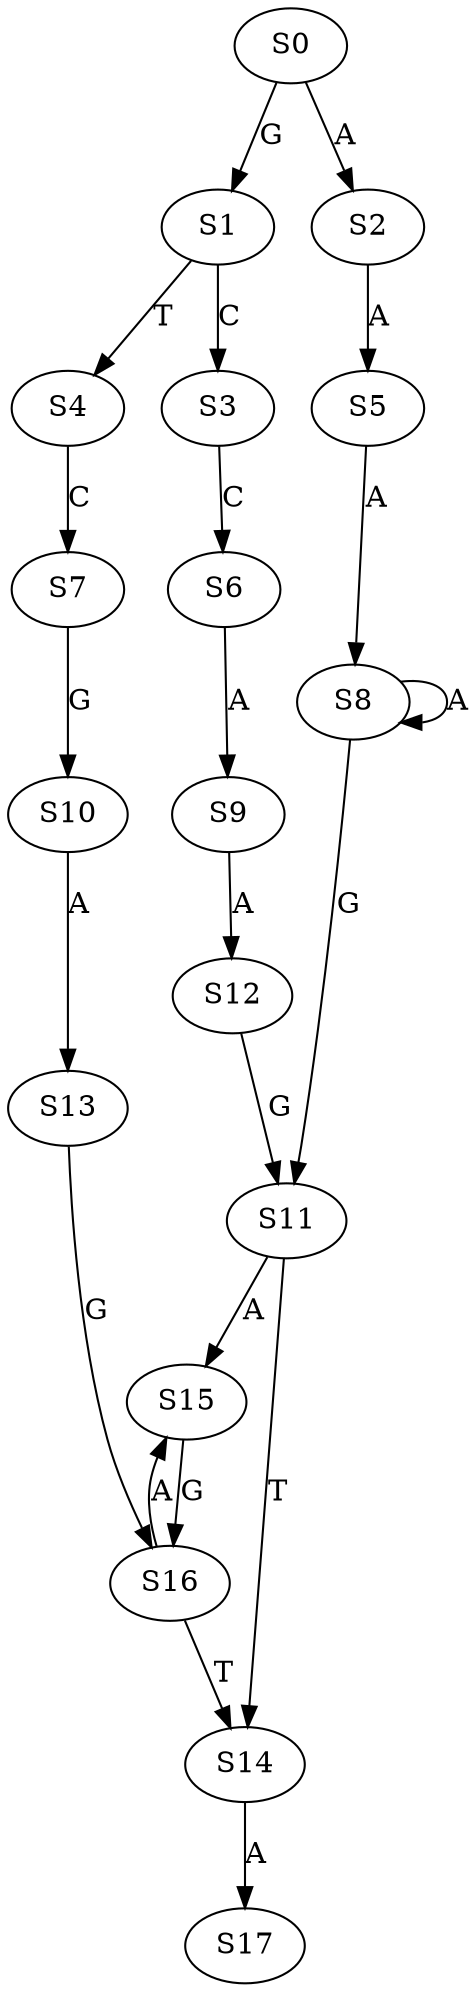 strict digraph  {
	S0 -> S1 [ label = G ];
	S0 -> S2 [ label = A ];
	S1 -> S3 [ label = C ];
	S1 -> S4 [ label = T ];
	S2 -> S5 [ label = A ];
	S3 -> S6 [ label = C ];
	S4 -> S7 [ label = C ];
	S5 -> S8 [ label = A ];
	S6 -> S9 [ label = A ];
	S7 -> S10 [ label = G ];
	S8 -> S11 [ label = G ];
	S8 -> S8 [ label = A ];
	S9 -> S12 [ label = A ];
	S10 -> S13 [ label = A ];
	S11 -> S14 [ label = T ];
	S11 -> S15 [ label = A ];
	S12 -> S11 [ label = G ];
	S13 -> S16 [ label = G ];
	S14 -> S17 [ label = A ];
	S15 -> S16 [ label = G ];
	S16 -> S14 [ label = T ];
	S16 -> S15 [ label = A ];
}
